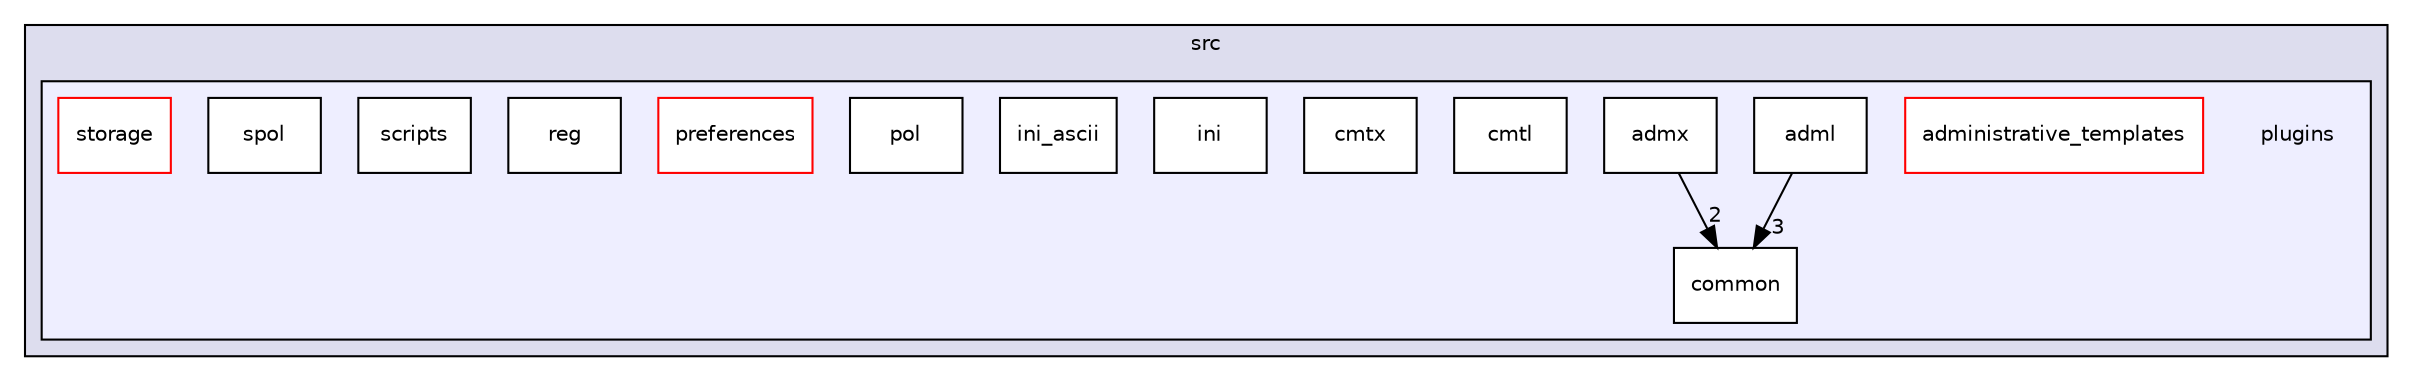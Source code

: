 digraph "src/plugins" {
  compound=true
  node [ fontsize="10", fontname="Helvetica"];
  edge [ labelfontsize="10", labelfontname="Helvetica"];
  subgraph clusterdir_68267d1309a1af8e8297ef4c3efbcdba {
    graph [ bgcolor="#ddddee", pencolor="black", label="src" fontname="Helvetica", fontsize="10", URL="dir_68267d1309a1af8e8297ef4c3efbcdba.html"]
  subgraph clusterdir_7020b8b7abcceffa3f9f7a2d24718f16 {
    graph [ bgcolor="#eeeeff", pencolor="black", label="" URL="dir_7020b8b7abcceffa3f9f7a2d24718f16.html"];
    dir_7020b8b7abcceffa3f9f7a2d24718f16 [shape=plaintext label="plugins"];
  dir_0420e104560577d0b4791852e7f057c2 [shape=box label="administrative_templates" fillcolor="white" style="filled" color="red" URL="dir_0420e104560577d0b4791852e7f057c2.html"];
  dir_cbc8cf200533089559bd016671180547 [shape=box label="adml" fillcolor="white" style="filled" URL="dir_cbc8cf200533089559bd016671180547.html"];
  dir_b9851d89cf1d998acd0bb41582d77201 [shape=box label="admx" fillcolor="white" style="filled" URL="dir_b9851d89cf1d998acd0bb41582d77201.html"];
  dir_081c0dc24eb880d2e5d8a334b9ca0dfd [shape=box label="cmtl" fillcolor="white" style="filled" URL="dir_081c0dc24eb880d2e5d8a334b9ca0dfd.html"];
  dir_9ffce8fe26b318412bbb310409e81def [shape=box label="cmtx" fillcolor="white" style="filled" URL="dir_9ffce8fe26b318412bbb310409e81def.html"];
  dir_612e79628a9ed6ddbdf6d23f21939a67 [shape=box label="common" fillcolor="white" style="filled" URL="dir_612e79628a9ed6ddbdf6d23f21939a67.html"];
  dir_751bb8845a2d991fff5c1370f7eb2ab4 [shape=box label="ini" fillcolor="white" style="filled" URL="dir_751bb8845a2d991fff5c1370f7eb2ab4.html"];
  dir_6ea1613651a2081daa502f177d144926 [shape=box label="ini_ascii" fillcolor="white" style="filled" URL="dir_6ea1613651a2081daa502f177d144926.html"];
  dir_85b34d4ce1da895fa53b67b158bc57a3 [shape=box label="pol" fillcolor="white" style="filled" URL="dir_85b34d4ce1da895fa53b67b158bc57a3.html"];
  dir_834ea56fd74bd3caaf71795cf99ea1b6 [shape=box label="preferences" fillcolor="white" style="filled" color="red" URL="dir_834ea56fd74bd3caaf71795cf99ea1b6.html"];
  dir_c7d65584dec08cddd273c6173e0ee6ad [shape=box label="reg" fillcolor="white" style="filled" URL="dir_c7d65584dec08cddd273c6173e0ee6ad.html"];
  dir_6dce5ca62a2d9fc349b593f70c06ca6f [shape=box label="scripts" fillcolor="white" style="filled" URL="dir_6dce5ca62a2d9fc349b593f70c06ca6f.html"];
  dir_b742e8ab8b402f8e8d27540b836115e3 [shape=box label="spol" fillcolor="white" style="filled" URL="dir_b742e8ab8b402f8e8d27540b836115e3.html"];
  dir_7018ed4b7aa1e973346dcc61fa585784 [shape=box label="storage" fillcolor="white" style="filled" color="red" URL="dir_7018ed4b7aa1e973346dcc61fa585784.html"];
  }
  }
  dir_b9851d89cf1d998acd0bb41582d77201->dir_612e79628a9ed6ddbdf6d23f21939a67 [headlabel="2", labeldistance=1.5 headhref="dir_000019_000011.html"];
  dir_cbc8cf200533089559bd016671180547->dir_612e79628a9ed6ddbdf6d23f21939a67 [headlabel="3", labeldistance=1.5 headhref="dir_000018_000011.html"];
}
